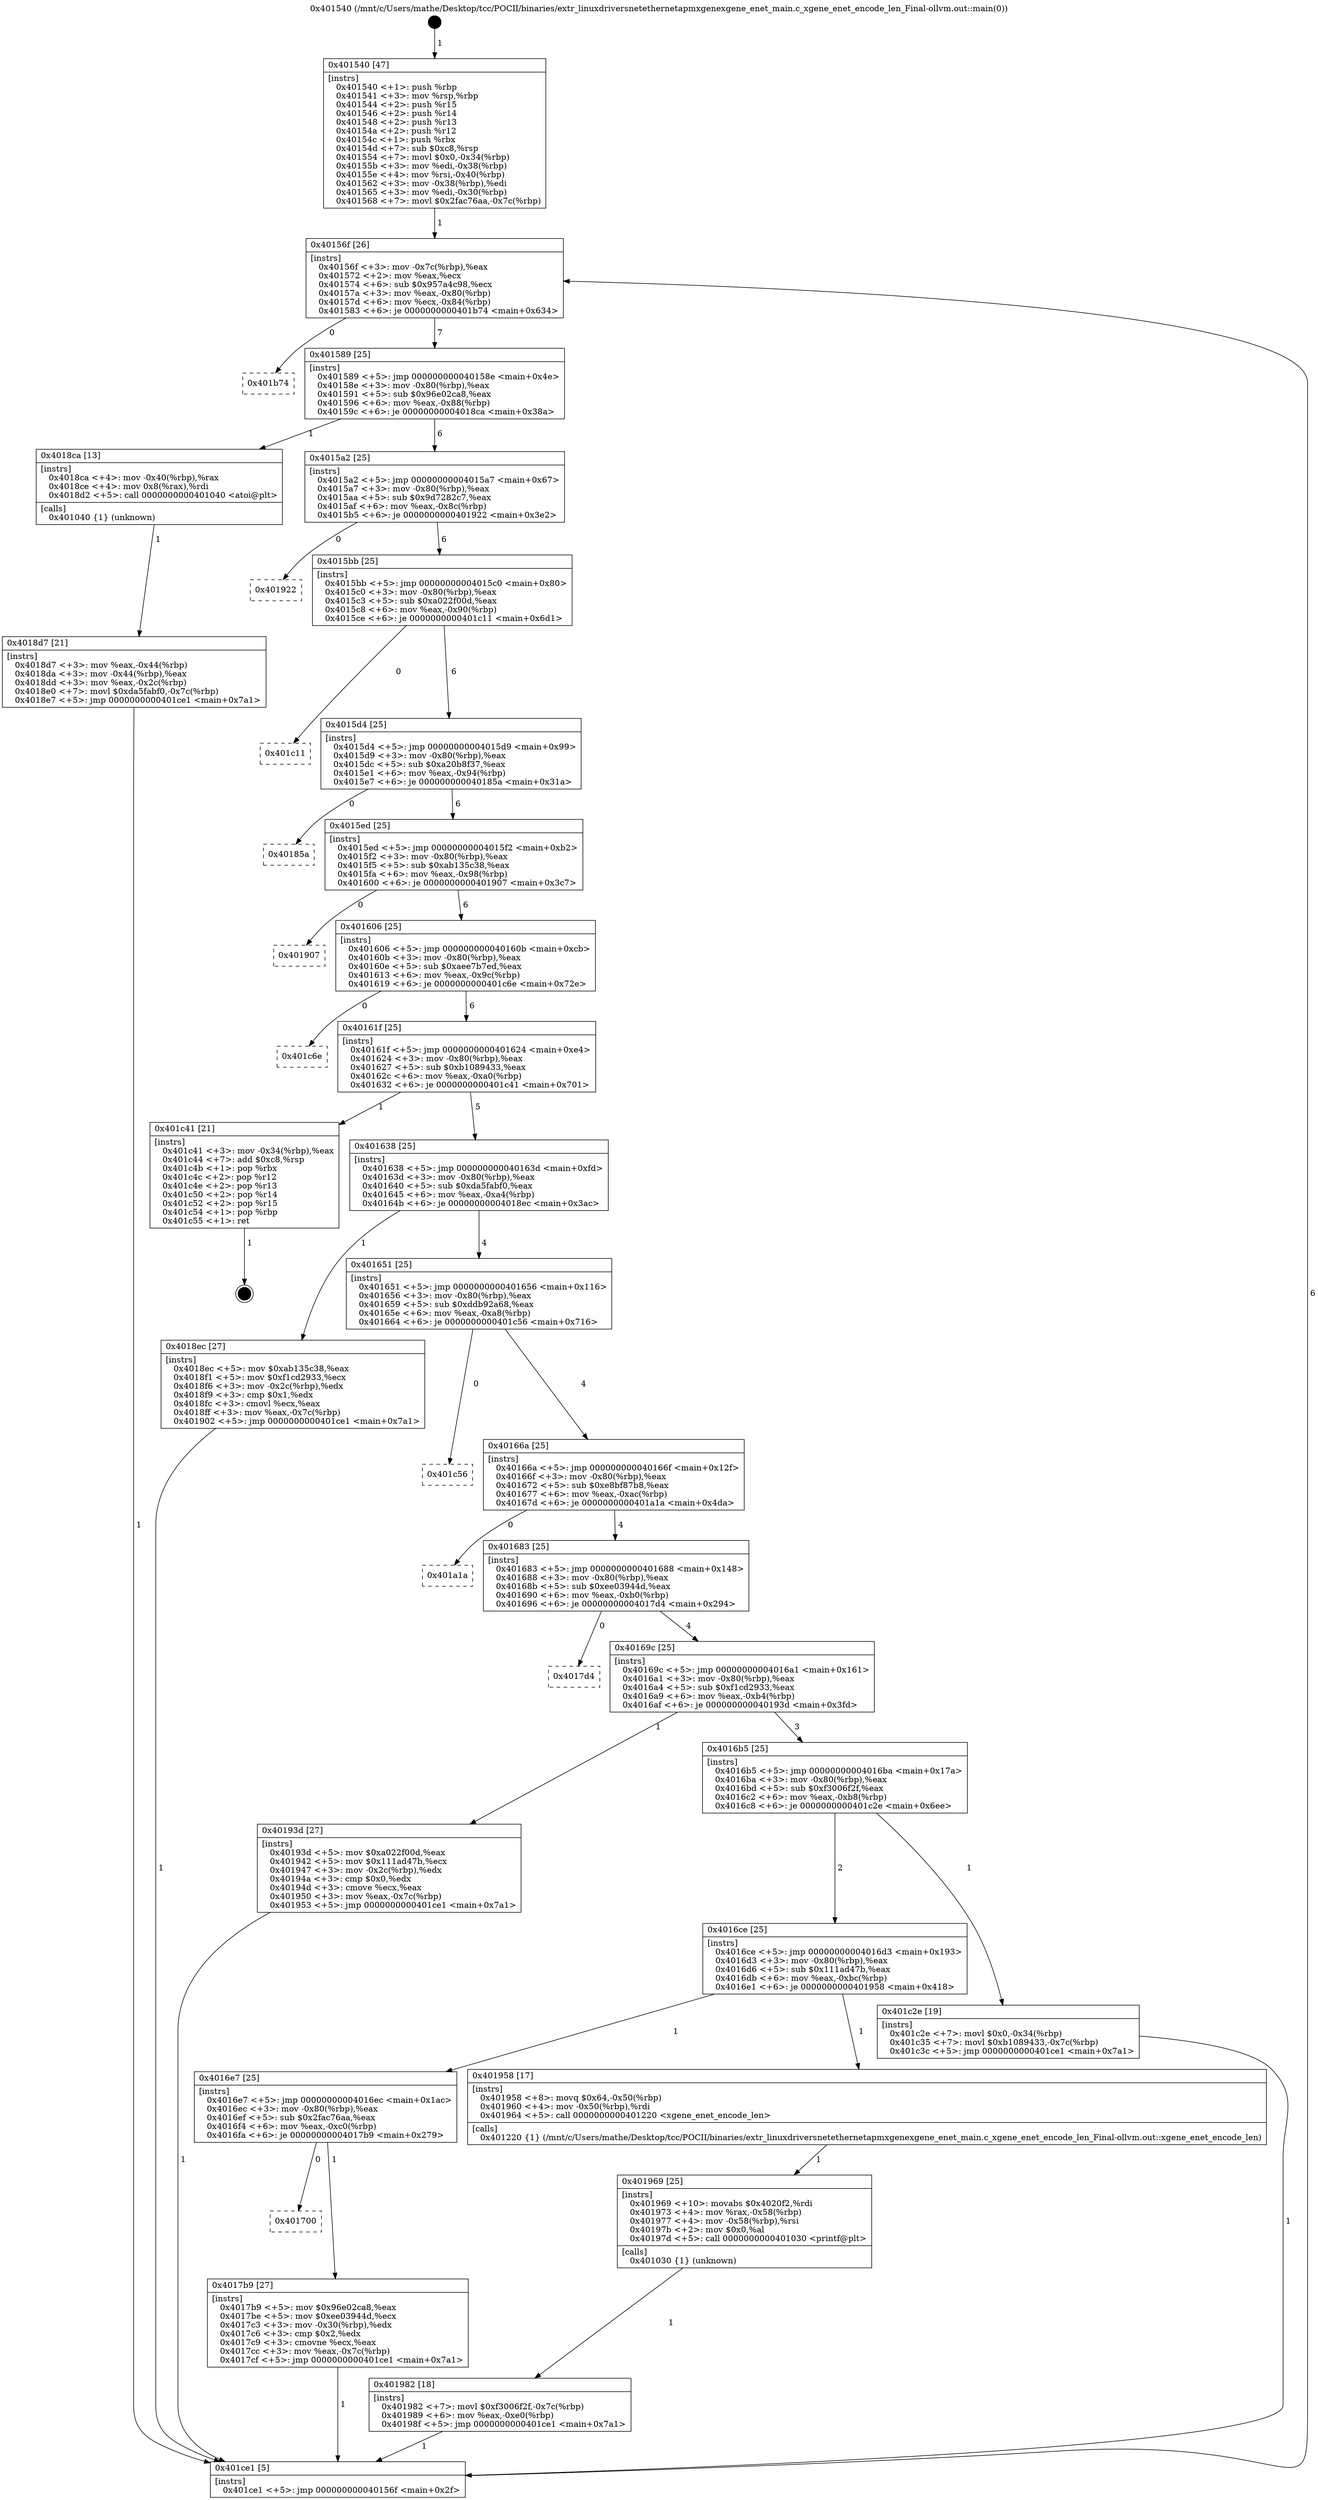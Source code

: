 digraph "0x401540" {
  label = "0x401540 (/mnt/c/Users/mathe/Desktop/tcc/POCII/binaries/extr_linuxdriversnetethernetapmxgenexgene_enet_main.c_xgene_enet_encode_len_Final-ollvm.out::main(0))"
  labelloc = "t"
  node[shape=record]

  Entry [label="",width=0.3,height=0.3,shape=circle,fillcolor=black,style=filled]
  "0x40156f" [label="{
     0x40156f [26]\l
     | [instrs]\l
     &nbsp;&nbsp;0x40156f \<+3\>: mov -0x7c(%rbp),%eax\l
     &nbsp;&nbsp;0x401572 \<+2\>: mov %eax,%ecx\l
     &nbsp;&nbsp;0x401574 \<+6\>: sub $0x957a4c98,%ecx\l
     &nbsp;&nbsp;0x40157a \<+3\>: mov %eax,-0x80(%rbp)\l
     &nbsp;&nbsp;0x40157d \<+6\>: mov %ecx,-0x84(%rbp)\l
     &nbsp;&nbsp;0x401583 \<+6\>: je 0000000000401b74 \<main+0x634\>\l
  }"]
  "0x401b74" [label="{
     0x401b74\l
  }", style=dashed]
  "0x401589" [label="{
     0x401589 [25]\l
     | [instrs]\l
     &nbsp;&nbsp;0x401589 \<+5\>: jmp 000000000040158e \<main+0x4e\>\l
     &nbsp;&nbsp;0x40158e \<+3\>: mov -0x80(%rbp),%eax\l
     &nbsp;&nbsp;0x401591 \<+5\>: sub $0x96e02ca8,%eax\l
     &nbsp;&nbsp;0x401596 \<+6\>: mov %eax,-0x88(%rbp)\l
     &nbsp;&nbsp;0x40159c \<+6\>: je 00000000004018ca \<main+0x38a\>\l
  }"]
  Exit [label="",width=0.3,height=0.3,shape=circle,fillcolor=black,style=filled,peripheries=2]
  "0x4018ca" [label="{
     0x4018ca [13]\l
     | [instrs]\l
     &nbsp;&nbsp;0x4018ca \<+4\>: mov -0x40(%rbp),%rax\l
     &nbsp;&nbsp;0x4018ce \<+4\>: mov 0x8(%rax),%rdi\l
     &nbsp;&nbsp;0x4018d2 \<+5\>: call 0000000000401040 \<atoi@plt\>\l
     | [calls]\l
     &nbsp;&nbsp;0x401040 \{1\} (unknown)\l
  }"]
  "0x4015a2" [label="{
     0x4015a2 [25]\l
     | [instrs]\l
     &nbsp;&nbsp;0x4015a2 \<+5\>: jmp 00000000004015a7 \<main+0x67\>\l
     &nbsp;&nbsp;0x4015a7 \<+3\>: mov -0x80(%rbp),%eax\l
     &nbsp;&nbsp;0x4015aa \<+5\>: sub $0x9d7282c7,%eax\l
     &nbsp;&nbsp;0x4015af \<+6\>: mov %eax,-0x8c(%rbp)\l
     &nbsp;&nbsp;0x4015b5 \<+6\>: je 0000000000401922 \<main+0x3e2\>\l
  }"]
  "0x401982" [label="{
     0x401982 [18]\l
     | [instrs]\l
     &nbsp;&nbsp;0x401982 \<+7\>: movl $0xf3006f2f,-0x7c(%rbp)\l
     &nbsp;&nbsp;0x401989 \<+6\>: mov %eax,-0xe0(%rbp)\l
     &nbsp;&nbsp;0x40198f \<+5\>: jmp 0000000000401ce1 \<main+0x7a1\>\l
  }"]
  "0x401922" [label="{
     0x401922\l
  }", style=dashed]
  "0x4015bb" [label="{
     0x4015bb [25]\l
     | [instrs]\l
     &nbsp;&nbsp;0x4015bb \<+5\>: jmp 00000000004015c0 \<main+0x80\>\l
     &nbsp;&nbsp;0x4015c0 \<+3\>: mov -0x80(%rbp),%eax\l
     &nbsp;&nbsp;0x4015c3 \<+5\>: sub $0xa022f00d,%eax\l
     &nbsp;&nbsp;0x4015c8 \<+6\>: mov %eax,-0x90(%rbp)\l
     &nbsp;&nbsp;0x4015ce \<+6\>: je 0000000000401c11 \<main+0x6d1\>\l
  }"]
  "0x401969" [label="{
     0x401969 [25]\l
     | [instrs]\l
     &nbsp;&nbsp;0x401969 \<+10\>: movabs $0x4020f2,%rdi\l
     &nbsp;&nbsp;0x401973 \<+4\>: mov %rax,-0x58(%rbp)\l
     &nbsp;&nbsp;0x401977 \<+4\>: mov -0x58(%rbp),%rsi\l
     &nbsp;&nbsp;0x40197b \<+2\>: mov $0x0,%al\l
     &nbsp;&nbsp;0x40197d \<+5\>: call 0000000000401030 \<printf@plt\>\l
     | [calls]\l
     &nbsp;&nbsp;0x401030 \{1\} (unknown)\l
  }"]
  "0x401c11" [label="{
     0x401c11\l
  }", style=dashed]
  "0x4015d4" [label="{
     0x4015d4 [25]\l
     | [instrs]\l
     &nbsp;&nbsp;0x4015d4 \<+5\>: jmp 00000000004015d9 \<main+0x99\>\l
     &nbsp;&nbsp;0x4015d9 \<+3\>: mov -0x80(%rbp),%eax\l
     &nbsp;&nbsp;0x4015dc \<+5\>: sub $0xa20b8f37,%eax\l
     &nbsp;&nbsp;0x4015e1 \<+6\>: mov %eax,-0x94(%rbp)\l
     &nbsp;&nbsp;0x4015e7 \<+6\>: je 000000000040185a \<main+0x31a\>\l
  }"]
  "0x4018d7" [label="{
     0x4018d7 [21]\l
     | [instrs]\l
     &nbsp;&nbsp;0x4018d7 \<+3\>: mov %eax,-0x44(%rbp)\l
     &nbsp;&nbsp;0x4018da \<+3\>: mov -0x44(%rbp),%eax\l
     &nbsp;&nbsp;0x4018dd \<+3\>: mov %eax,-0x2c(%rbp)\l
     &nbsp;&nbsp;0x4018e0 \<+7\>: movl $0xda5fabf0,-0x7c(%rbp)\l
     &nbsp;&nbsp;0x4018e7 \<+5\>: jmp 0000000000401ce1 \<main+0x7a1\>\l
  }"]
  "0x40185a" [label="{
     0x40185a\l
  }", style=dashed]
  "0x4015ed" [label="{
     0x4015ed [25]\l
     | [instrs]\l
     &nbsp;&nbsp;0x4015ed \<+5\>: jmp 00000000004015f2 \<main+0xb2\>\l
     &nbsp;&nbsp;0x4015f2 \<+3\>: mov -0x80(%rbp),%eax\l
     &nbsp;&nbsp;0x4015f5 \<+5\>: sub $0xab135c38,%eax\l
     &nbsp;&nbsp;0x4015fa \<+6\>: mov %eax,-0x98(%rbp)\l
     &nbsp;&nbsp;0x401600 \<+6\>: je 0000000000401907 \<main+0x3c7\>\l
  }"]
  "0x401540" [label="{
     0x401540 [47]\l
     | [instrs]\l
     &nbsp;&nbsp;0x401540 \<+1\>: push %rbp\l
     &nbsp;&nbsp;0x401541 \<+3\>: mov %rsp,%rbp\l
     &nbsp;&nbsp;0x401544 \<+2\>: push %r15\l
     &nbsp;&nbsp;0x401546 \<+2\>: push %r14\l
     &nbsp;&nbsp;0x401548 \<+2\>: push %r13\l
     &nbsp;&nbsp;0x40154a \<+2\>: push %r12\l
     &nbsp;&nbsp;0x40154c \<+1\>: push %rbx\l
     &nbsp;&nbsp;0x40154d \<+7\>: sub $0xc8,%rsp\l
     &nbsp;&nbsp;0x401554 \<+7\>: movl $0x0,-0x34(%rbp)\l
     &nbsp;&nbsp;0x40155b \<+3\>: mov %edi,-0x38(%rbp)\l
     &nbsp;&nbsp;0x40155e \<+4\>: mov %rsi,-0x40(%rbp)\l
     &nbsp;&nbsp;0x401562 \<+3\>: mov -0x38(%rbp),%edi\l
     &nbsp;&nbsp;0x401565 \<+3\>: mov %edi,-0x30(%rbp)\l
     &nbsp;&nbsp;0x401568 \<+7\>: movl $0x2fac76aa,-0x7c(%rbp)\l
  }"]
  "0x401907" [label="{
     0x401907\l
  }", style=dashed]
  "0x401606" [label="{
     0x401606 [25]\l
     | [instrs]\l
     &nbsp;&nbsp;0x401606 \<+5\>: jmp 000000000040160b \<main+0xcb\>\l
     &nbsp;&nbsp;0x40160b \<+3\>: mov -0x80(%rbp),%eax\l
     &nbsp;&nbsp;0x40160e \<+5\>: sub $0xaee7b7ed,%eax\l
     &nbsp;&nbsp;0x401613 \<+6\>: mov %eax,-0x9c(%rbp)\l
     &nbsp;&nbsp;0x401619 \<+6\>: je 0000000000401c6e \<main+0x72e\>\l
  }"]
  "0x401ce1" [label="{
     0x401ce1 [5]\l
     | [instrs]\l
     &nbsp;&nbsp;0x401ce1 \<+5\>: jmp 000000000040156f \<main+0x2f\>\l
  }"]
  "0x401c6e" [label="{
     0x401c6e\l
  }", style=dashed]
  "0x40161f" [label="{
     0x40161f [25]\l
     | [instrs]\l
     &nbsp;&nbsp;0x40161f \<+5\>: jmp 0000000000401624 \<main+0xe4\>\l
     &nbsp;&nbsp;0x401624 \<+3\>: mov -0x80(%rbp),%eax\l
     &nbsp;&nbsp;0x401627 \<+5\>: sub $0xb1089433,%eax\l
     &nbsp;&nbsp;0x40162c \<+6\>: mov %eax,-0xa0(%rbp)\l
     &nbsp;&nbsp;0x401632 \<+6\>: je 0000000000401c41 \<main+0x701\>\l
  }"]
  "0x401700" [label="{
     0x401700\l
  }", style=dashed]
  "0x401c41" [label="{
     0x401c41 [21]\l
     | [instrs]\l
     &nbsp;&nbsp;0x401c41 \<+3\>: mov -0x34(%rbp),%eax\l
     &nbsp;&nbsp;0x401c44 \<+7\>: add $0xc8,%rsp\l
     &nbsp;&nbsp;0x401c4b \<+1\>: pop %rbx\l
     &nbsp;&nbsp;0x401c4c \<+2\>: pop %r12\l
     &nbsp;&nbsp;0x401c4e \<+2\>: pop %r13\l
     &nbsp;&nbsp;0x401c50 \<+2\>: pop %r14\l
     &nbsp;&nbsp;0x401c52 \<+2\>: pop %r15\l
     &nbsp;&nbsp;0x401c54 \<+1\>: pop %rbp\l
     &nbsp;&nbsp;0x401c55 \<+1\>: ret\l
  }"]
  "0x401638" [label="{
     0x401638 [25]\l
     | [instrs]\l
     &nbsp;&nbsp;0x401638 \<+5\>: jmp 000000000040163d \<main+0xfd\>\l
     &nbsp;&nbsp;0x40163d \<+3\>: mov -0x80(%rbp),%eax\l
     &nbsp;&nbsp;0x401640 \<+5\>: sub $0xda5fabf0,%eax\l
     &nbsp;&nbsp;0x401645 \<+6\>: mov %eax,-0xa4(%rbp)\l
     &nbsp;&nbsp;0x40164b \<+6\>: je 00000000004018ec \<main+0x3ac\>\l
  }"]
  "0x4017b9" [label="{
     0x4017b9 [27]\l
     | [instrs]\l
     &nbsp;&nbsp;0x4017b9 \<+5\>: mov $0x96e02ca8,%eax\l
     &nbsp;&nbsp;0x4017be \<+5\>: mov $0xee03944d,%ecx\l
     &nbsp;&nbsp;0x4017c3 \<+3\>: mov -0x30(%rbp),%edx\l
     &nbsp;&nbsp;0x4017c6 \<+3\>: cmp $0x2,%edx\l
     &nbsp;&nbsp;0x4017c9 \<+3\>: cmovne %ecx,%eax\l
     &nbsp;&nbsp;0x4017cc \<+3\>: mov %eax,-0x7c(%rbp)\l
     &nbsp;&nbsp;0x4017cf \<+5\>: jmp 0000000000401ce1 \<main+0x7a1\>\l
  }"]
  "0x4018ec" [label="{
     0x4018ec [27]\l
     | [instrs]\l
     &nbsp;&nbsp;0x4018ec \<+5\>: mov $0xab135c38,%eax\l
     &nbsp;&nbsp;0x4018f1 \<+5\>: mov $0xf1cd2933,%ecx\l
     &nbsp;&nbsp;0x4018f6 \<+3\>: mov -0x2c(%rbp),%edx\l
     &nbsp;&nbsp;0x4018f9 \<+3\>: cmp $0x1,%edx\l
     &nbsp;&nbsp;0x4018fc \<+3\>: cmovl %ecx,%eax\l
     &nbsp;&nbsp;0x4018ff \<+3\>: mov %eax,-0x7c(%rbp)\l
     &nbsp;&nbsp;0x401902 \<+5\>: jmp 0000000000401ce1 \<main+0x7a1\>\l
  }"]
  "0x401651" [label="{
     0x401651 [25]\l
     | [instrs]\l
     &nbsp;&nbsp;0x401651 \<+5\>: jmp 0000000000401656 \<main+0x116\>\l
     &nbsp;&nbsp;0x401656 \<+3\>: mov -0x80(%rbp),%eax\l
     &nbsp;&nbsp;0x401659 \<+5\>: sub $0xddb92a68,%eax\l
     &nbsp;&nbsp;0x40165e \<+6\>: mov %eax,-0xa8(%rbp)\l
     &nbsp;&nbsp;0x401664 \<+6\>: je 0000000000401c56 \<main+0x716\>\l
  }"]
  "0x4016e7" [label="{
     0x4016e7 [25]\l
     | [instrs]\l
     &nbsp;&nbsp;0x4016e7 \<+5\>: jmp 00000000004016ec \<main+0x1ac\>\l
     &nbsp;&nbsp;0x4016ec \<+3\>: mov -0x80(%rbp),%eax\l
     &nbsp;&nbsp;0x4016ef \<+5\>: sub $0x2fac76aa,%eax\l
     &nbsp;&nbsp;0x4016f4 \<+6\>: mov %eax,-0xc0(%rbp)\l
     &nbsp;&nbsp;0x4016fa \<+6\>: je 00000000004017b9 \<main+0x279\>\l
  }"]
  "0x401c56" [label="{
     0x401c56\l
  }", style=dashed]
  "0x40166a" [label="{
     0x40166a [25]\l
     | [instrs]\l
     &nbsp;&nbsp;0x40166a \<+5\>: jmp 000000000040166f \<main+0x12f\>\l
     &nbsp;&nbsp;0x40166f \<+3\>: mov -0x80(%rbp),%eax\l
     &nbsp;&nbsp;0x401672 \<+5\>: sub $0xe8bf87b8,%eax\l
     &nbsp;&nbsp;0x401677 \<+6\>: mov %eax,-0xac(%rbp)\l
     &nbsp;&nbsp;0x40167d \<+6\>: je 0000000000401a1a \<main+0x4da\>\l
  }"]
  "0x401958" [label="{
     0x401958 [17]\l
     | [instrs]\l
     &nbsp;&nbsp;0x401958 \<+8\>: movq $0x64,-0x50(%rbp)\l
     &nbsp;&nbsp;0x401960 \<+4\>: mov -0x50(%rbp),%rdi\l
     &nbsp;&nbsp;0x401964 \<+5\>: call 0000000000401220 \<xgene_enet_encode_len\>\l
     | [calls]\l
     &nbsp;&nbsp;0x401220 \{1\} (/mnt/c/Users/mathe/Desktop/tcc/POCII/binaries/extr_linuxdriversnetethernetapmxgenexgene_enet_main.c_xgene_enet_encode_len_Final-ollvm.out::xgene_enet_encode_len)\l
  }"]
  "0x401a1a" [label="{
     0x401a1a\l
  }", style=dashed]
  "0x401683" [label="{
     0x401683 [25]\l
     | [instrs]\l
     &nbsp;&nbsp;0x401683 \<+5\>: jmp 0000000000401688 \<main+0x148\>\l
     &nbsp;&nbsp;0x401688 \<+3\>: mov -0x80(%rbp),%eax\l
     &nbsp;&nbsp;0x40168b \<+5\>: sub $0xee03944d,%eax\l
     &nbsp;&nbsp;0x401690 \<+6\>: mov %eax,-0xb0(%rbp)\l
     &nbsp;&nbsp;0x401696 \<+6\>: je 00000000004017d4 \<main+0x294\>\l
  }"]
  "0x4016ce" [label="{
     0x4016ce [25]\l
     | [instrs]\l
     &nbsp;&nbsp;0x4016ce \<+5\>: jmp 00000000004016d3 \<main+0x193\>\l
     &nbsp;&nbsp;0x4016d3 \<+3\>: mov -0x80(%rbp),%eax\l
     &nbsp;&nbsp;0x4016d6 \<+5\>: sub $0x111ad47b,%eax\l
     &nbsp;&nbsp;0x4016db \<+6\>: mov %eax,-0xbc(%rbp)\l
     &nbsp;&nbsp;0x4016e1 \<+6\>: je 0000000000401958 \<main+0x418\>\l
  }"]
  "0x4017d4" [label="{
     0x4017d4\l
  }", style=dashed]
  "0x40169c" [label="{
     0x40169c [25]\l
     | [instrs]\l
     &nbsp;&nbsp;0x40169c \<+5\>: jmp 00000000004016a1 \<main+0x161\>\l
     &nbsp;&nbsp;0x4016a1 \<+3\>: mov -0x80(%rbp),%eax\l
     &nbsp;&nbsp;0x4016a4 \<+5\>: sub $0xf1cd2933,%eax\l
     &nbsp;&nbsp;0x4016a9 \<+6\>: mov %eax,-0xb4(%rbp)\l
     &nbsp;&nbsp;0x4016af \<+6\>: je 000000000040193d \<main+0x3fd\>\l
  }"]
  "0x401c2e" [label="{
     0x401c2e [19]\l
     | [instrs]\l
     &nbsp;&nbsp;0x401c2e \<+7\>: movl $0x0,-0x34(%rbp)\l
     &nbsp;&nbsp;0x401c35 \<+7\>: movl $0xb1089433,-0x7c(%rbp)\l
     &nbsp;&nbsp;0x401c3c \<+5\>: jmp 0000000000401ce1 \<main+0x7a1\>\l
  }"]
  "0x40193d" [label="{
     0x40193d [27]\l
     | [instrs]\l
     &nbsp;&nbsp;0x40193d \<+5\>: mov $0xa022f00d,%eax\l
     &nbsp;&nbsp;0x401942 \<+5\>: mov $0x111ad47b,%ecx\l
     &nbsp;&nbsp;0x401947 \<+3\>: mov -0x2c(%rbp),%edx\l
     &nbsp;&nbsp;0x40194a \<+3\>: cmp $0x0,%edx\l
     &nbsp;&nbsp;0x40194d \<+3\>: cmove %ecx,%eax\l
     &nbsp;&nbsp;0x401950 \<+3\>: mov %eax,-0x7c(%rbp)\l
     &nbsp;&nbsp;0x401953 \<+5\>: jmp 0000000000401ce1 \<main+0x7a1\>\l
  }"]
  "0x4016b5" [label="{
     0x4016b5 [25]\l
     | [instrs]\l
     &nbsp;&nbsp;0x4016b5 \<+5\>: jmp 00000000004016ba \<main+0x17a\>\l
     &nbsp;&nbsp;0x4016ba \<+3\>: mov -0x80(%rbp),%eax\l
     &nbsp;&nbsp;0x4016bd \<+5\>: sub $0xf3006f2f,%eax\l
     &nbsp;&nbsp;0x4016c2 \<+6\>: mov %eax,-0xb8(%rbp)\l
     &nbsp;&nbsp;0x4016c8 \<+6\>: je 0000000000401c2e \<main+0x6ee\>\l
  }"]
  Entry -> "0x401540" [label=" 1"]
  "0x40156f" -> "0x401b74" [label=" 0"]
  "0x40156f" -> "0x401589" [label=" 7"]
  "0x401c41" -> Exit [label=" 1"]
  "0x401589" -> "0x4018ca" [label=" 1"]
  "0x401589" -> "0x4015a2" [label=" 6"]
  "0x401c2e" -> "0x401ce1" [label=" 1"]
  "0x4015a2" -> "0x401922" [label=" 0"]
  "0x4015a2" -> "0x4015bb" [label=" 6"]
  "0x401982" -> "0x401ce1" [label=" 1"]
  "0x4015bb" -> "0x401c11" [label=" 0"]
  "0x4015bb" -> "0x4015d4" [label=" 6"]
  "0x401969" -> "0x401982" [label=" 1"]
  "0x4015d4" -> "0x40185a" [label=" 0"]
  "0x4015d4" -> "0x4015ed" [label=" 6"]
  "0x401958" -> "0x401969" [label=" 1"]
  "0x4015ed" -> "0x401907" [label=" 0"]
  "0x4015ed" -> "0x401606" [label=" 6"]
  "0x40193d" -> "0x401ce1" [label=" 1"]
  "0x401606" -> "0x401c6e" [label=" 0"]
  "0x401606" -> "0x40161f" [label=" 6"]
  "0x4018ec" -> "0x401ce1" [label=" 1"]
  "0x40161f" -> "0x401c41" [label=" 1"]
  "0x40161f" -> "0x401638" [label=" 5"]
  "0x4018d7" -> "0x401ce1" [label=" 1"]
  "0x401638" -> "0x4018ec" [label=" 1"]
  "0x401638" -> "0x401651" [label=" 4"]
  "0x4018ca" -> "0x4018d7" [label=" 1"]
  "0x401651" -> "0x401c56" [label=" 0"]
  "0x401651" -> "0x40166a" [label=" 4"]
  "0x401540" -> "0x40156f" [label=" 1"]
  "0x40166a" -> "0x401a1a" [label=" 0"]
  "0x40166a" -> "0x401683" [label=" 4"]
  "0x4017b9" -> "0x401ce1" [label=" 1"]
  "0x401683" -> "0x4017d4" [label=" 0"]
  "0x401683" -> "0x40169c" [label=" 4"]
  "0x4016e7" -> "0x4017b9" [label=" 1"]
  "0x40169c" -> "0x40193d" [label=" 1"]
  "0x40169c" -> "0x4016b5" [label=" 3"]
  "0x401ce1" -> "0x40156f" [label=" 6"]
  "0x4016b5" -> "0x401c2e" [label=" 1"]
  "0x4016b5" -> "0x4016ce" [label=" 2"]
  "0x4016e7" -> "0x401700" [label=" 0"]
  "0x4016ce" -> "0x401958" [label=" 1"]
  "0x4016ce" -> "0x4016e7" [label=" 1"]
}
